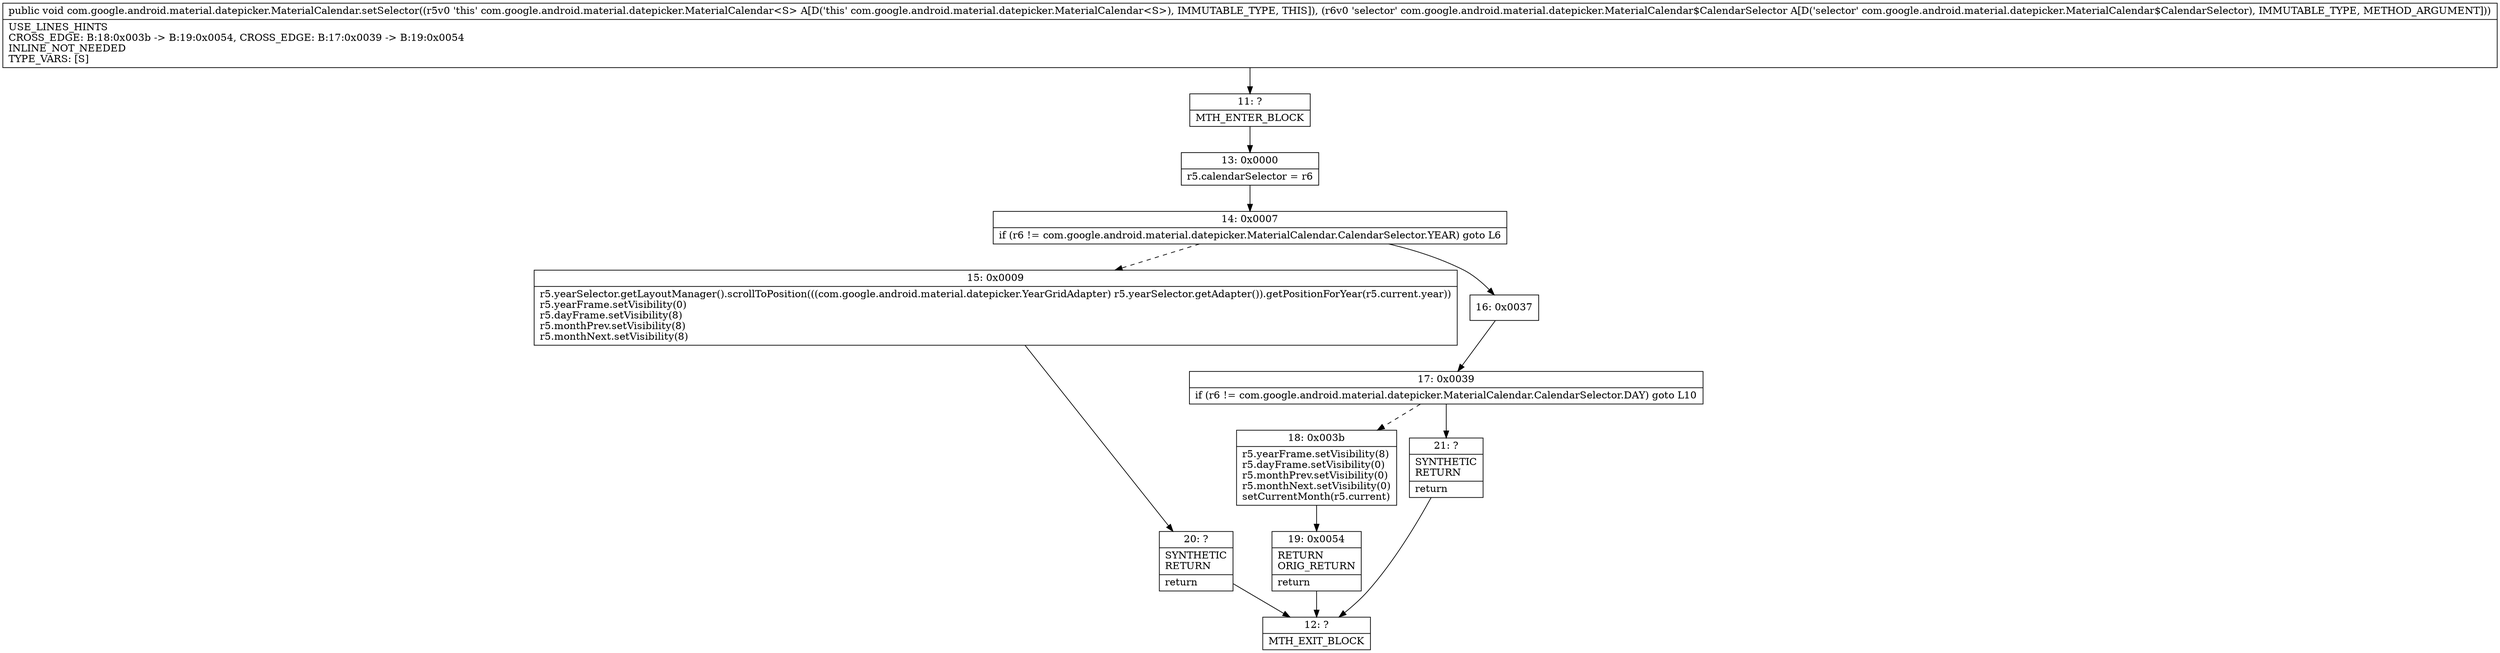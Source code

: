 digraph "CFG forcom.google.android.material.datepicker.MaterialCalendar.setSelector(Lcom\/google\/android\/material\/datepicker\/MaterialCalendar$CalendarSelector;)V" {
Node_11 [shape=record,label="{11\:\ ?|MTH_ENTER_BLOCK\l}"];
Node_13 [shape=record,label="{13\:\ 0x0000|r5.calendarSelector = r6\l}"];
Node_14 [shape=record,label="{14\:\ 0x0007|if (r6 != com.google.android.material.datepicker.MaterialCalendar.CalendarSelector.YEAR) goto L6\l}"];
Node_15 [shape=record,label="{15\:\ 0x0009|r5.yearSelector.getLayoutManager().scrollToPosition(((com.google.android.material.datepicker.YearGridAdapter) r5.yearSelector.getAdapter()).getPositionForYear(r5.current.year))\lr5.yearFrame.setVisibility(0)\lr5.dayFrame.setVisibility(8)\lr5.monthPrev.setVisibility(8)\lr5.monthNext.setVisibility(8)\l}"];
Node_20 [shape=record,label="{20\:\ ?|SYNTHETIC\lRETURN\l|return\l}"];
Node_12 [shape=record,label="{12\:\ ?|MTH_EXIT_BLOCK\l}"];
Node_16 [shape=record,label="{16\:\ 0x0037}"];
Node_17 [shape=record,label="{17\:\ 0x0039|if (r6 != com.google.android.material.datepicker.MaterialCalendar.CalendarSelector.DAY) goto L10\l}"];
Node_18 [shape=record,label="{18\:\ 0x003b|r5.yearFrame.setVisibility(8)\lr5.dayFrame.setVisibility(0)\lr5.monthPrev.setVisibility(0)\lr5.monthNext.setVisibility(0)\lsetCurrentMonth(r5.current)\l}"];
Node_19 [shape=record,label="{19\:\ 0x0054|RETURN\lORIG_RETURN\l|return\l}"];
Node_21 [shape=record,label="{21\:\ ?|SYNTHETIC\lRETURN\l|return\l}"];
MethodNode[shape=record,label="{public void com.google.android.material.datepicker.MaterialCalendar.setSelector((r5v0 'this' com.google.android.material.datepicker.MaterialCalendar\<S\> A[D('this' com.google.android.material.datepicker.MaterialCalendar\<S\>), IMMUTABLE_TYPE, THIS]), (r6v0 'selector' com.google.android.material.datepicker.MaterialCalendar$CalendarSelector A[D('selector' com.google.android.material.datepicker.MaterialCalendar$CalendarSelector), IMMUTABLE_TYPE, METHOD_ARGUMENT]))  | USE_LINES_HINTS\lCROSS_EDGE: B:18:0x003b \-\> B:19:0x0054, CROSS_EDGE: B:17:0x0039 \-\> B:19:0x0054\lINLINE_NOT_NEEDED\lTYPE_VARS: [S]\l}"];
MethodNode -> Node_11;Node_11 -> Node_13;
Node_13 -> Node_14;
Node_14 -> Node_15[style=dashed];
Node_14 -> Node_16;
Node_15 -> Node_20;
Node_20 -> Node_12;
Node_16 -> Node_17;
Node_17 -> Node_18[style=dashed];
Node_17 -> Node_21;
Node_18 -> Node_19;
Node_19 -> Node_12;
Node_21 -> Node_12;
}

